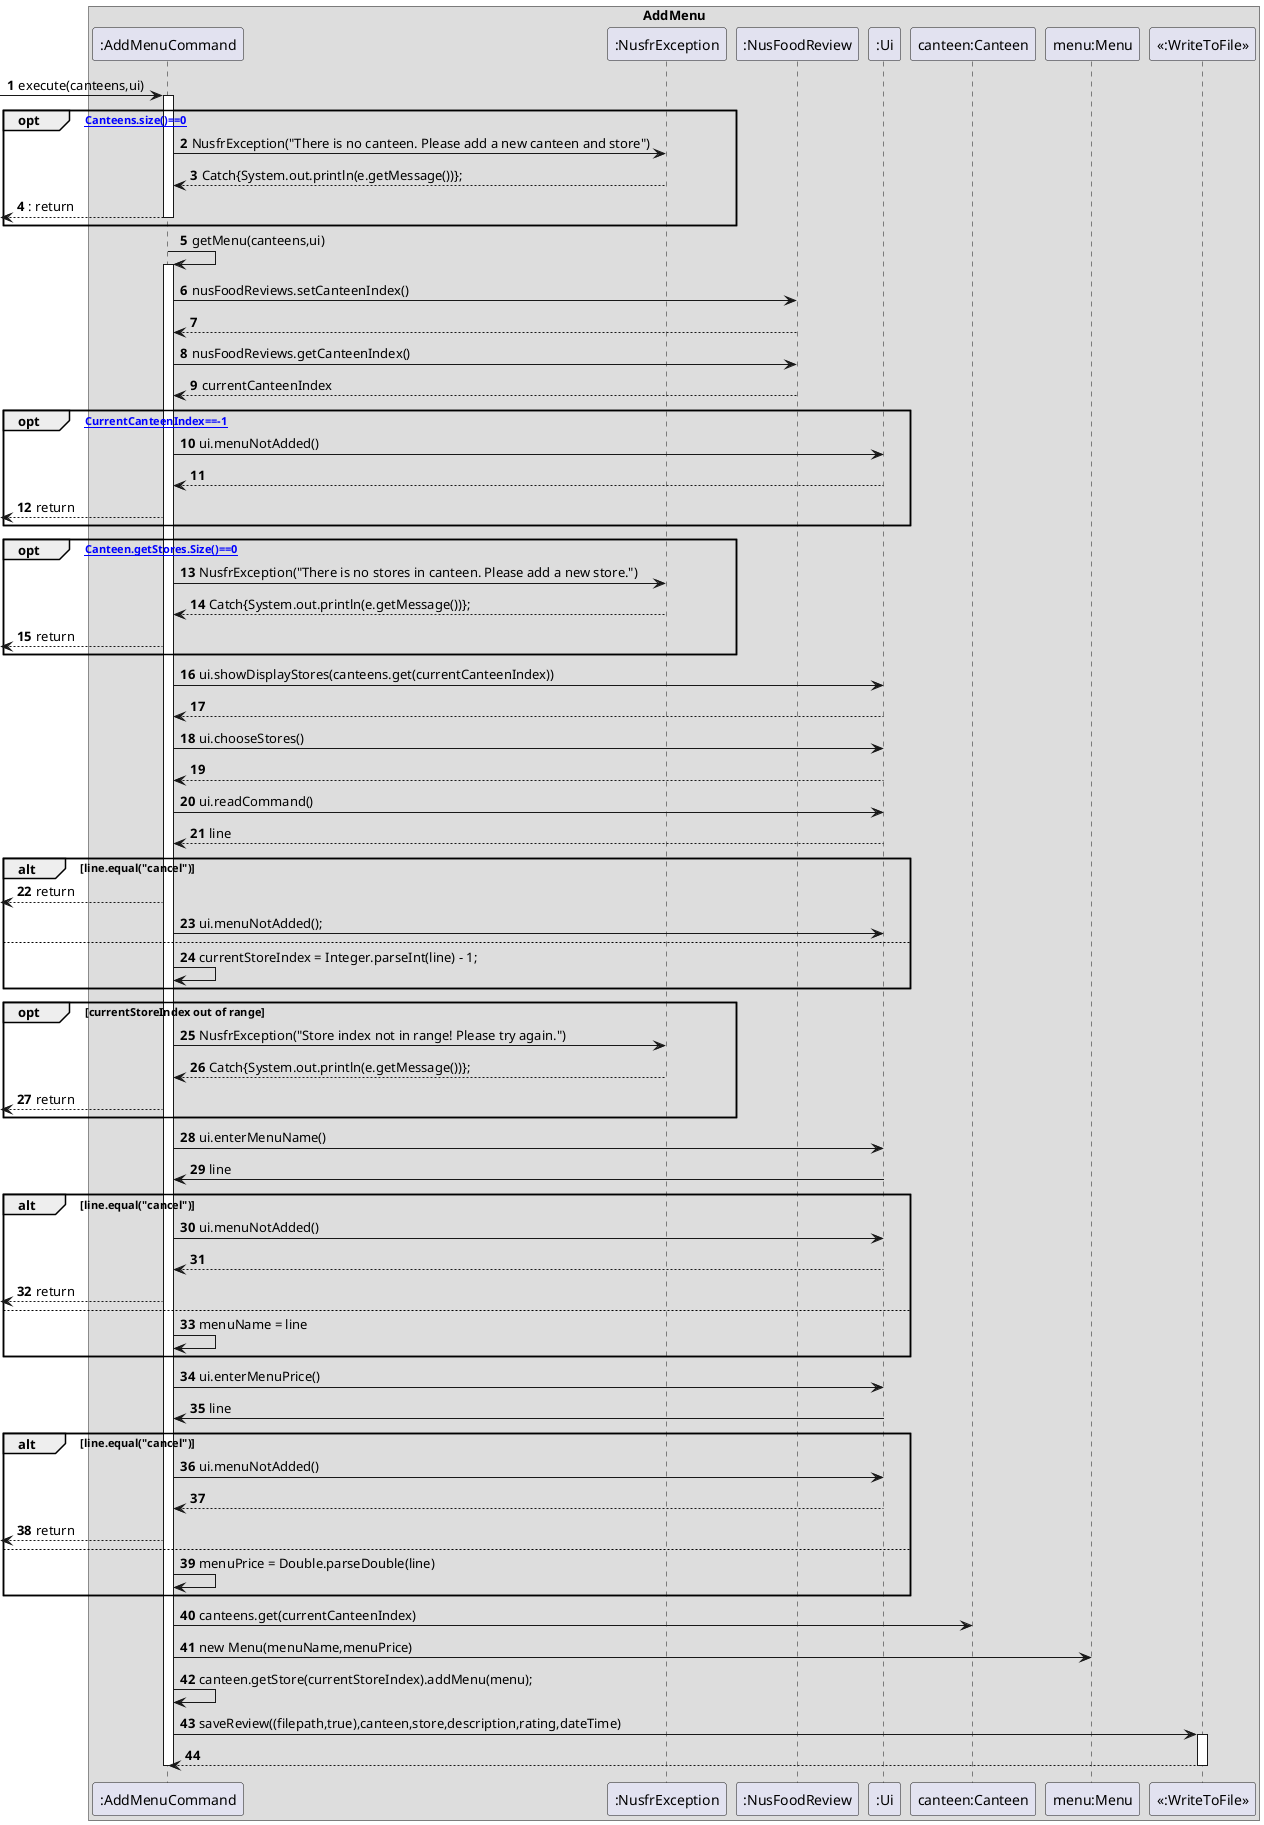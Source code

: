 @startuml
'https://plantuml.com/sequence-diagram

autonumber
box AddMenu

-> ":AddMenuCommand" : execute(canteens,ui)
activate ":AddMenuCommand"
opt [Canteens.size()==0]
":AddMenuCommand" -> ":NusfrException" : NusfrException("There is no canteen. Please add a new canteen and store")
":NusfrException" --> ":AddMenuCommand" : Catch{System.out.println(e.getMessage())};
return : return
deactivate ":AddMenuCommand"
end


":AddMenuCommand" -> ":AddMenuCommand" : getMenu(canteens,ui)
activate ":AddMenuCommand"
":AddMenuCommand" -> ":NusFoodReview" : nusFoodReviews.setCanteenIndex()
":NusFoodReview" --> ":AddMenuCommand"
":AddMenuCommand" -> ":NusFoodReview" : nusFoodReviews.getCanteenIndex()
":NusFoodReview" --> ":AddMenuCommand" : currentCanteenIndex


opt [CurrentCanteenIndex==-1]
":AddMenuCommand" -> ":Ui" : ui.menuNotAdded()
":Ui" --> ":AddMenuCommand"
<-- ":AddMenuCommand" : return
end

opt [Canteen.getStores.Size()==0]
":AddMenuCommand" -> ":NusfrException" : NusfrException("There is no stores in canteen. Please add a new store.")
":NusfrException" --> ":AddMenuCommand" : Catch{System.out.println(e.getMessage())};
<-- ":AddMenuCommand" : return
end

":AddMenuCommand" -> ":Ui" : ui.showDisplayStores(canteens.get(currentCanteenIndex))
":Ui" --> ":AddMenuCommand"
":AddMenuCommand" -> ":Ui" : ui.chooseStores()
":Ui" --> ":AddMenuCommand"
":AddMenuCommand" -> ":Ui" : ui.readCommand()
":Ui" --> ":AddMenuCommand" : line

alt line.equal("cancel")
<-- ":AddMenuCommand" : return
":AddMenuCommand" -> ":Ui" : ui.menuNotAdded();
else
":AddMenuCommand" -> ":AddMenuCommand" :currentStoreIndex = Integer.parseInt(line) - 1;
end

opt currentStoreIndex out of range
":AddMenuCommand" -> ":NusfrException" : NusfrException("Store index not in range! Please try again.")
":NusfrException" --> ":AddMenuCommand" : Catch{System.out.println(e.getMessage())};
<-- ":AddMenuCommand" : return
end

":AddMenuCommand" -> ":Ui" :ui.enterMenuName()
":Ui" -> ":AddMenuCommand" : line

alt line.equal("cancel")
":AddMenuCommand" -> ":Ui" : ui.menuNotAdded()
":Ui" --> ":AddMenuCommand"
<-- ":AddMenuCommand" : return
else
":AddMenuCommand" -> ":AddMenuCommand" :menuName = line
end

":AddMenuCommand" -> ":Ui" :ui.enterMenuPrice()
":Ui" -> ":AddMenuCommand" : line

alt line.equal("cancel")
":AddMenuCommand" -> ":Ui" : ui.menuNotAdded()
":Ui" --> ":AddMenuCommand"
<-- ":AddMenuCommand" : return
else
":AddMenuCommand" -> ":AddMenuCommand" :menuPrice = Double.parseDouble(line)
end

":AddMenuCommand" -> "canteen:Canteen" : canteens.get(currentCanteenIndex)
":AddMenuCommand" -> "menu:Menu" : new Menu(menuName,menuPrice)
":AddMenuCommand" -> ":AddMenuCommand" :canteen.getStore(currentStoreIndex).addMenu(menu);

":AddMenuCommand" -> "<<:WriteToFile>>" : saveReview((filepath,true),canteen,store,description,rating,dateTime)
activate "<<:WriteToFile>>"
"<<:WriteToFile>>" --> ":AddMenuCommand"
deactivate "<<:WriteToFile>>"

deactivate ":AddMenuCommand"
@enduml